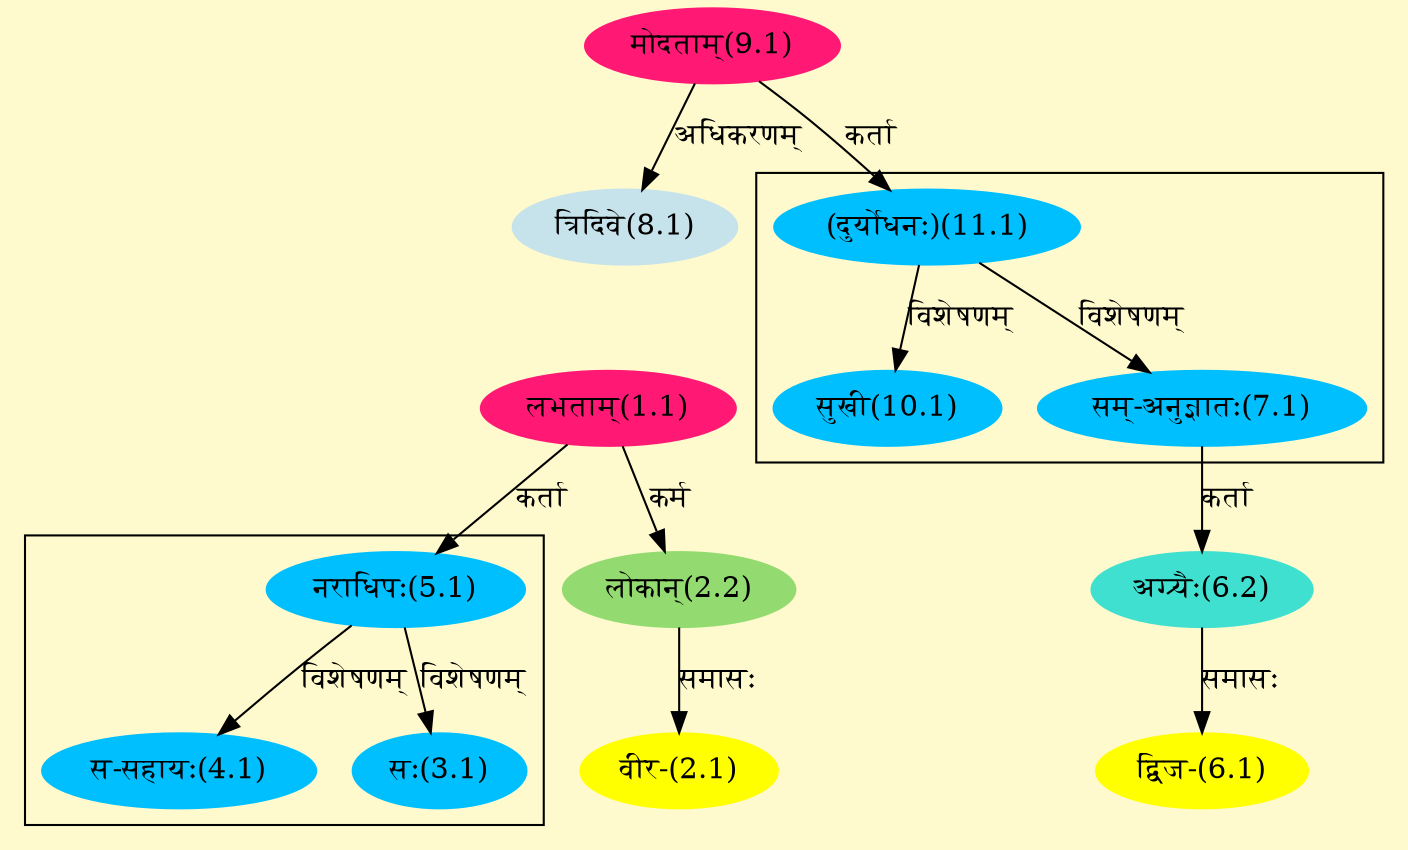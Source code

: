 digraph G{
rankdir=BT;
 compound=true;
 bgcolor="lemonchiffon1";

subgraph cluster_1{
Node3_1 [style=filled, color="#00BFFF" label = "सः(3.1)"]
Node5_1 [style=filled, color="#00BFFF" label = "नराधिपः(5.1)"]
Node4_1 [style=filled, color="#00BFFF" label = "स-सहायः(4.1)"]

}

subgraph cluster_2{
Node7_1 [style=filled, color="#00BFFF" label = "सम्-अनुज्ञातः(7.1)"]
Node11_1 [style=filled, color="#00BFFF" label = "(दुर्योधनः)(11.1)"]
Node10_1 [style=filled, color="#00BFFF" label = "सुखी(10.1)"]

}
Node1_1 [style=filled, color="#FF1975" label = "लभताम्(1.1)"]
Node5_1 [style=filled, color="#00BFFF" label = "नराधिपः(5.1)"]
Node [style=filled, color="" label = "()"]
Node2_1 [style=filled, color="#FFFF00" label = "वीर-(2.1)"]
Node2_2 [style=filled, color="#93DB70" label = "लोकान्(2.2)"]
Node6_1 [style=filled, color="#FFFF00" label = "द्विज-(6.1)"]
Node6_2 [style=filled, color="#40E0D0" label = "अग्र्यैः(6.2)"]
Node7_1 [style=filled, color="#00BFFF" label = "सम्-अनुज्ञातः(7.1)"]
Node8_1 [style=filled, color="#C6E2EB" label = "त्रिदिवे(8.1)"]
Node9_1 [style=filled, color="#FF1975" label = "मोदताम्(9.1)"]
Node11_1 [style=filled, color="#00BFFF" label = "(दुर्योधनः)(11.1)"]
/* Start of Relations section */

Node2_1 -> Node2_2 [  label="समासः"  dir="back" ]
Node2_2 -> Node1_1 [  label="कर्म"  dir="back" ]
Node3_1 -> Node5_1 [  label="विशेषणम्"  dir="back" ]
Node4_1 -> Node5_1 [  label="विशेषणम्"  dir="back" ]
Node5_1 -> Node1_1 [  label="कर्ता"  dir="back" ]
Node6_1 -> Node6_2 [  label="समासः"  dir="back" ]
Node6_2 -> Node7_1 [  label="कर्ता"  dir="back" ]
Node7_1 -> Node11_1 [  label="विशेषणम्"  dir="back" ]
Node8_1 -> Node9_1 [  label="अधिकरणम्"  dir="back" ]
Node10_1 -> Node11_1 [  label="विशेषणम्"  dir="back" ]
Node11_1 -> Node9_1 [  label="कर्ता"  dir="back" ]
}
